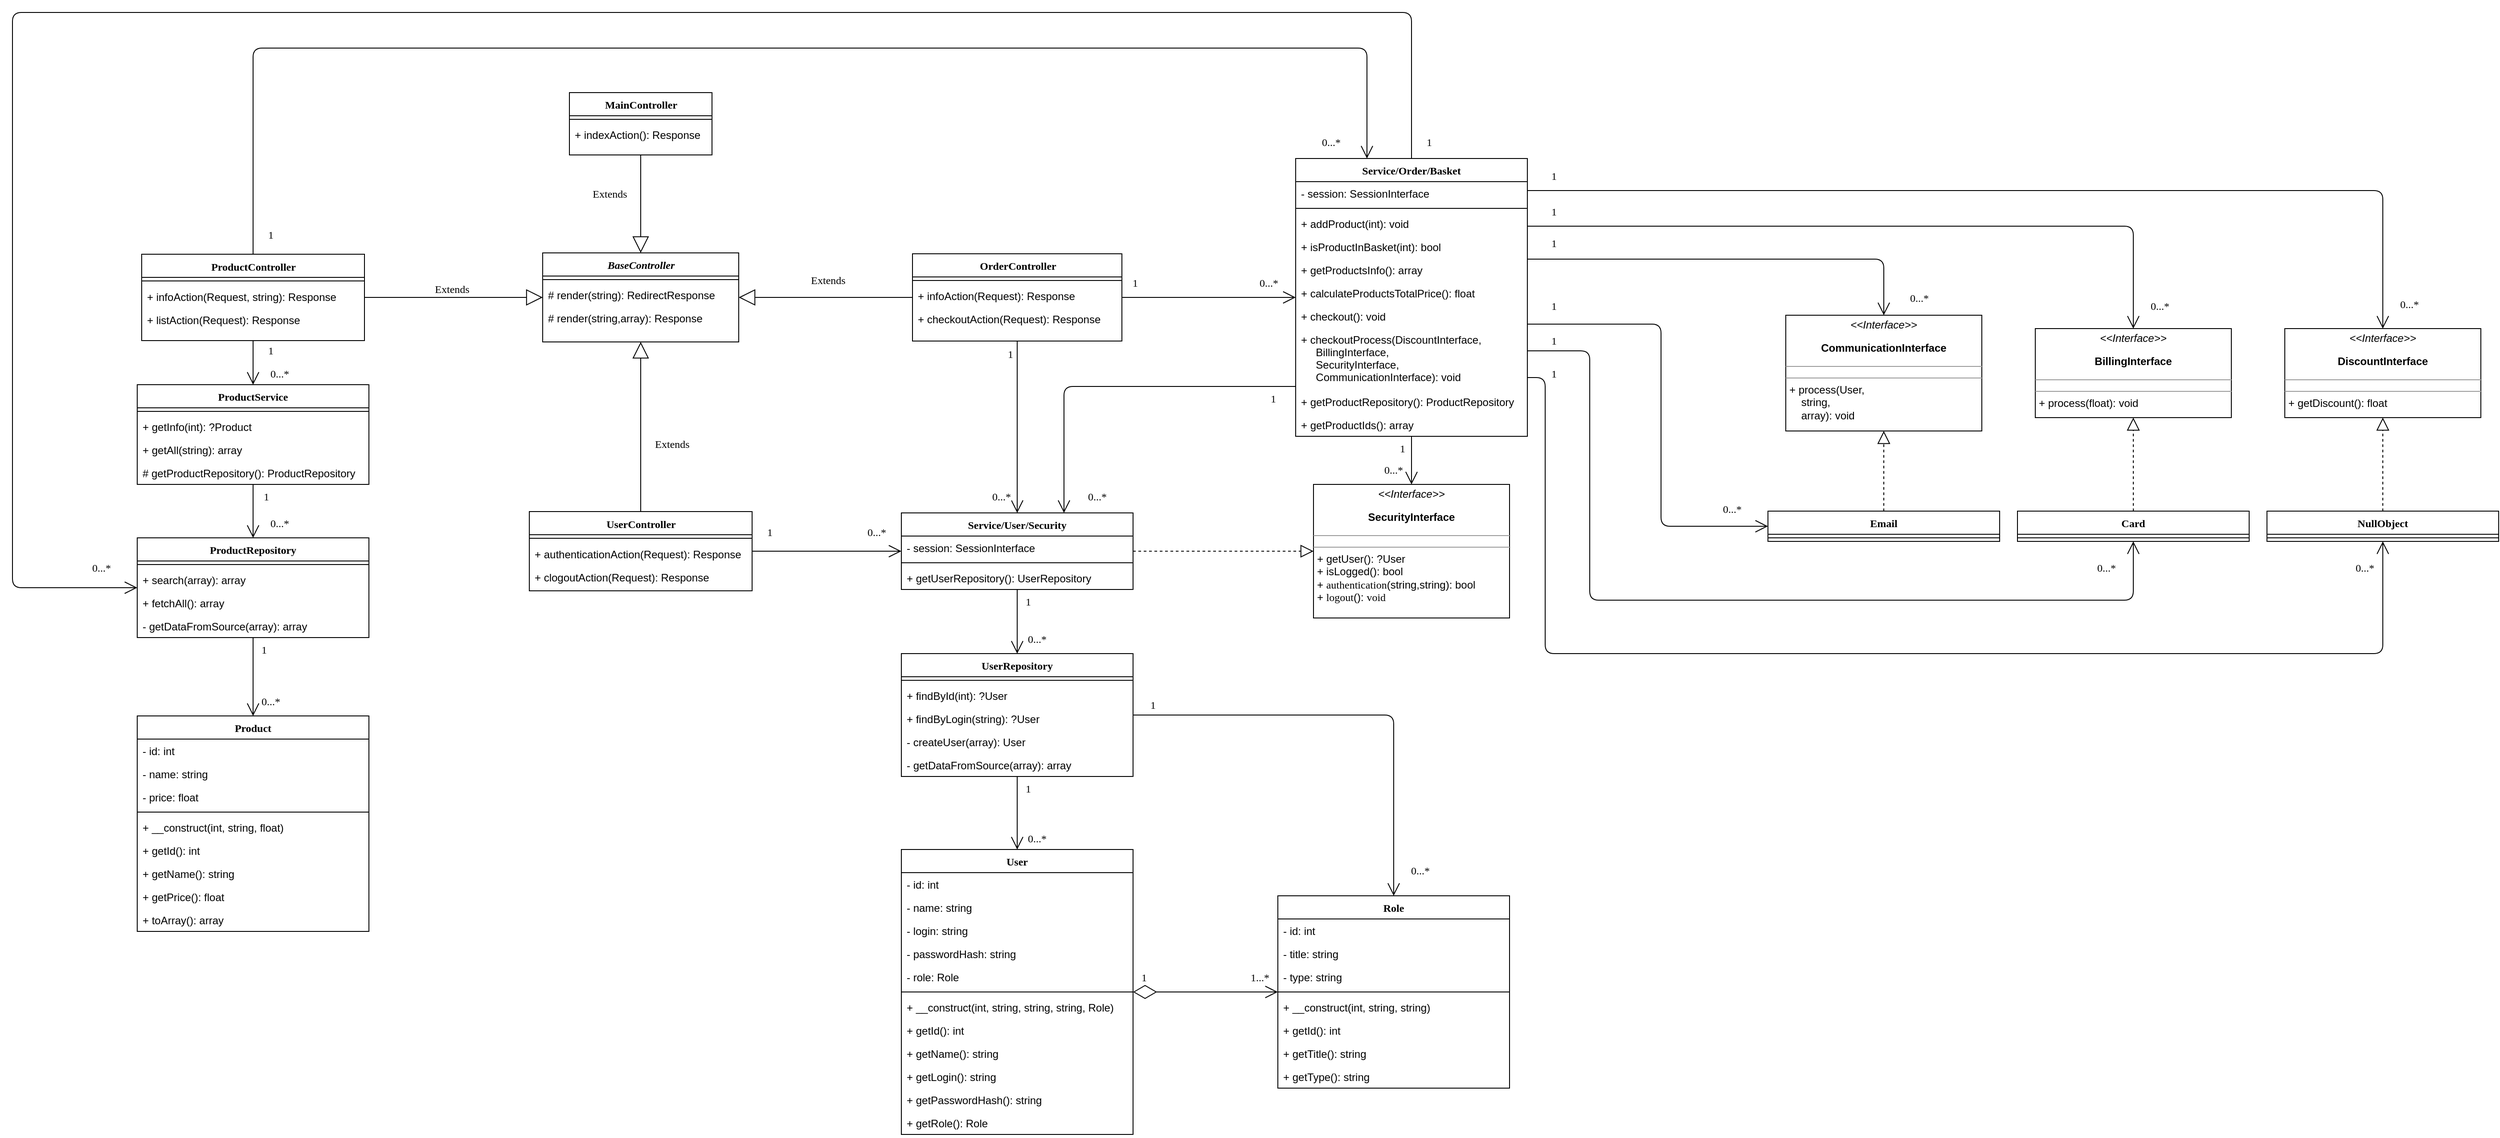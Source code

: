 <mxfile version="12.9.3" type="device"><diagram name="Page-1" id="6133507b-19e7-1e82-6fc7-422aa6c4b21f"><mxGraphModel dx="3338" dy="1101" grid="1" gridSize="10" guides="1" tooltips="1" connect="1" arrows="1" fold="1" page="1" pageScale="1" pageWidth="1100" pageHeight="850" background="#ffffff" math="0" shadow="0"><root><mxCell id="0"/><mxCell id="1" parent="0"/><mxCell id="fhYQ_GuCy2fRj1GHt7-h-20" value="Extends" style="endArrow=block;endSize=16;endFill=0;html=1;labelBackgroundColor=none;fontFamily=Verdana;fontSize=12;edgeStyle=orthogonalEdgeStyle;" edge="1" parent="1" source="fhYQ_GuCy2fRj1GHt7-h-2" target="78961159f06e98e8-17"><mxGeometry x="-0.2" y="-35" width="160" relative="1" as="geometry"><mxPoint x="255" y="610" as="sourcePoint"/><mxPoint x="115" y="610" as="targetPoint"/><mxPoint as="offset"/></mxGeometry></mxCell><mxCell id="fhYQ_GuCy2fRj1GHt7-h-21" value="Extends" style="endArrow=block;endSize=16;endFill=0;html=1;labelBackgroundColor=none;fontFamily=Verdana;fontSize=12;edgeStyle=orthogonalEdgeStyle;elbow=vertical;" edge="1" parent="1" source="78961159f06e98e8-43" target="78961159f06e98e8-17"><mxGeometry x="-0.027" y="-19" width="160" relative="1" as="geometry"><mxPoint x="135" y="720" as="sourcePoint"/><mxPoint x="295" y="720" as="targetPoint"/><mxPoint as="offset"/></mxGeometry></mxCell><mxCell id="fhYQ_GuCy2fRj1GHt7-h-26" value="Extends" style="endArrow=block;endSize=16;endFill=0;html=1;labelBackgroundColor=none;fontFamily=Verdana;fontSize=12;edgeStyle=orthogonalEdgeStyle;" edge="1" parent="1" source="fhYQ_GuCy2fRj1GHt7-h-22" target="78961159f06e98e8-17"><mxGeometry x="-0.203" y="-35" width="160" relative="1" as="geometry"><mxPoint x="15" y="980" as="sourcePoint"/><mxPoint x="15" y="580" as="targetPoint"/><mxPoint as="offset"/></mxGeometry></mxCell><mxCell id="fhYQ_GuCy2fRj1GHt7-h-31" value="Extends" style="endArrow=block;endSize=16;endFill=0;html=1;labelBackgroundColor=none;fontFamily=Verdana;fontSize=12;edgeStyle=orthogonalEdgeStyle;" edge="1" parent="1" source="fhYQ_GuCy2fRj1GHt7-h-27" target="78961159f06e98e8-17"><mxGeometry x="-0.027" y="9" width="160" relative="1" as="geometry"><mxPoint x="-290" y="630" as="sourcePoint"/><mxPoint x="-130" y="630" as="targetPoint"/><mxPoint as="offset"/></mxGeometry></mxCell><mxCell id="fhYQ_GuCy2fRj1GHt7-h-45" value="" style="endArrow=open;endFill=1;endSize=12;html=1;labelBackgroundColor=none;fontFamily=Verdana;fontSize=12;edgeStyle=orthogonalEdgeStyle;" edge="1" parent="1" source="78961159f06e98e8-43" target="fhYQ_GuCy2fRj1GHt7-h-32"><mxGeometry width="160" relative="1" as="geometry"><mxPoint x="410" y="500" as="sourcePoint"/><mxPoint x="630" y="740" as="targetPoint"/></mxGeometry></mxCell><mxCell id="fhYQ_GuCy2fRj1GHt7-h-57" value="" style="endArrow=open;endFill=1;endSize=12;html=1;labelBackgroundColor=none;fontFamily=Verdana;fontSize=12;edgeStyle=orthogonalEdgeStyle;" edge="1" parent="1" source="78961159f06e98e8-43" target="fhYQ_GuCy2fRj1GHt7-h-46"><mxGeometry width="160" relative="1" as="geometry"><mxPoint x="610" y="710" as="sourcePoint"/><mxPoint x="570" y="720" as="targetPoint"/></mxGeometry></mxCell><mxCell id="fhYQ_GuCy2fRj1GHt7-h-79" value="&lt;p style=&quot;margin: 0px ; margin-top: 4px ; text-align: center&quot;&gt;&lt;span style=&quot;background-color: rgb(255 , 255 , 255)&quot;&gt;&lt;i&gt;&amp;lt;&amp;lt;Interface&amp;gt;&amp;gt;&lt;/i&gt;&lt;br&gt;&lt;/span&gt;&lt;/p&gt;&lt;p style=&quot;text-align: center&quot;&gt;&lt;b style=&quot;background-color: rgb(255 , 255 , 255)&quot;&gt;SecurityInterface&lt;/b&gt;&lt;/p&gt;&lt;hr size=&quot;1&quot;&gt;&lt;p&gt;&lt;/p&gt;&lt;p&gt;&lt;/p&gt;&lt;hr size=&quot;1&quot;&gt;&lt;p style=&quot;margin: 0px ; margin-left: 4px&quot;&gt;&lt;span style=&quot;background-color: rgb(255 , 255 , 255)&quot;&gt;+ getUser(): ?User&lt;br&gt;+ isLogged(): bool&lt;/span&gt;&lt;/p&gt;&lt;p style=&quot;margin: 0px ; margin-left: 4px&quot;&gt;&lt;span style=&quot;background-color: rgb(255 , 255 , 255)&quot;&gt;+&amp;nbsp;&lt;span style=&quot;font-family: &amp;#34;consolas&amp;#34;&quot;&gt;authentication&lt;/span&gt;&lt;span&gt;(string,string): bool&lt;/span&gt;&lt;/span&gt;&lt;/p&gt;&lt;p style=&quot;margin: 0px ; margin-left: 4px&quot;&gt;&lt;span style=&quot;background-color: rgb(255 , 255 , 255)&quot;&gt;+&amp;nbsp;&lt;span style=&quot;font-family: &amp;#34;consolas&amp;#34;&quot;&gt;logout&lt;/span&gt;&lt;span&gt;():&amp;nbsp;&lt;/span&gt;&lt;span style=&quot;font-family: &amp;#34;consolas&amp;#34;&quot;&gt;void&lt;/span&gt;&lt;/span&gt;&lt;/p&gt;" style="verticalAlign=top;align=left;overflow=fill;fontSize=12;fontFamily=Helvetica;html=1;" vertex="1" parent="1"><mxGeometry x="750" y="810" width="220" height="150" as="geometry"/></mxCell><mxCell id="fhYQ_GuCy2fRj1GHt7-h-81" value="" style="endArrow=block;dashed=1;endFill=0;endSize=12;html=1;labelBackgroundColor=none;fontFamily=Verdana;fontSize=12;edgeStyle=orthogonalEdgeStyle;" edge="1" parent="1" source="fhYQ_GuCy2fRj1GHt7-h-46" target="fhYQ_GuCy2fRj1GHt7-h-79"><mxGeometry width="160" relative="1" as="geometry"><mxPoint x="570" y="1090" as="sourcePoint"/><mxPoint x="730" y="1090" as="targetPoint"/></mxGeometry></mxCell><mxCell id="fhYQ_GuCy2fRj1GHt7-h-83" value="&lt;p style=&quot;margin: 0px ; margin-top: 4px ; text-align: center&quot;&gt;&lt;span style=&quot;background-color: rgb(255 , 255 , 255)&quot;&gt;&lt;i&gt;&amp;lt;&amp;lt;Interface&amp;gt;&amp;gt;&lt;/i&gt;&lt;br&gt;&lt;/span&gt;&lt;/p&gt;&lt;p style=&quot;text-align: center&quot;&gt;&lt;b style=&quot;background-color: rgb(255 , 255 , 255)&quot;&gt;CommunicationInterface&lt;/b&gt;&lt;/p&gt;&lt;hr size=&quot;1&quot;&gt;&lt;p&gt;&lt;/p&gt;&lt;p&gt;&lt;/p&gt;&lt;hr size=&quot;1&quot;&gt;&lt;p style=&quot;margin: 0px ; margin-left: 4px&quot;&gt;&lt;span style=&quot;background-color: rgb(255 , 255 , 255)&quot;&gt;+ process(User,&lt;/span&gt;&lt;/p&gt;&lt;p style=&quot;margin: 0px ; margin-left: 4px&quot;&gt;&lt;span style=&quot;background-color: rgb(255 , 255 , 255)&quot;&gt;&amp;nbsp; &amp;nbsp; string,&lt;/span&gt;&lt;/p&gt;&lt;p style=&quot;margin: 0px ; margin-left: 4px&quot;&gt;&lt;span style=&quot;background-color: rgb(255 , 255 , 255)&quot;&gt;&amp;nbsp; &amp;nbsp; array): void&lt;br&gt;&lt;br&gt;&lt;/span&gt;&lt;/p&gt;" style="verticalAlign=top;align=left;overflow=fill;fontSize=12;fontFamily=Helvetica;html=1;" vertex="1" parent="1"><mxGeometry x="1280" y="620" width="220" height="130" as="geometry"/></mxCell><mxCell id="fhYQ_GuCy2fRj1GHt7-h-84" value="&lt;p style=&quot;margin: 0px ; margin-top: 4px ; text-align: center&quot;&gt;&lt;span style=&quot;background-color: rgb(255 , 255 , 255)&quot;&gt;&lt;i&gt;&amp;lt;&amp;lt;Interface&amp;gt;&amp;gt;&lt;/i&gt;&lt;br&gt;&lt;/span&gt;&lt;/p&gt;&lt;p style=&quot;text-align: center&quot;&gt;&lt;b style=&quot;background-color: rgb(255 , 255 , 255)&quot;&gt;BillingInterface&lt;/b&gt;&lt;/p&gt;&lt;hr size=&quot;1&quot;&gt;&lt;p&gt;&lt;/p&gt;&lt;p&gt;&lt;/p&gt;&lt;hr size=&quot;1&quot;&gt;&lt;p style=&quot;margin: 0px ; margin-left: 4px&quot;&gt;&lt;span style=&quot;background-color: rgb(255 , 255 , 255)&quot;&gt;+ process(float&lt;/span&gt;&lt;span style=&quot;background-color: rgb(255 , 255 , 255)&quot;&gt;): void&lt;/span&gt;&lt;/p&gt;&lt;p style=&quot;margin: 0px ; margin-left: 4px&quot;&gt;&lt;span style=&quot;background-color: rgb(255 , 255 , 255)&quot;&gt;&lt;br&gt;&lt;/span&gt;&lt;/p&gt;" style="verticalAlign=top;align=left;overflow=fill;fontSize=12;fontFamily=Helvetica;html=1;" vertex="1" parent="1"><mxGeometry x="1560" y="635" width="220" height="100" as="geometry"/></mxCell><mxCell id="fhYQ_GuCy2fRj1GHt7-h-85" value="&lt;p style=&quot;margin: 0px ; margin-top: 4px ; text-align: center&quot;&gt;&lt;span style=&quot;background-color: rgb(255 , 255 , 255)&quot;&gt;&lt;i&gt;&amp;lt;&amp;lt;Interface&amp;gt;&amp;gt;&lt;/i&gt;&lt;br&gt;&lt;/span&gt;&lt;/p&gt;&lt;p style=&quot;text-align: center&quot;&gt;&lt;b style=&quot;background-color: rgb(255 , 255 , 255)&quot;&gt;DiscountInterface&lt;/b&gt;&lt;/p&gt;&lt;hr size=&quot;1&quot;&gt;&lt;p&gt;&lt;/p&gt;&lt;p&gt;&lt;/p&gt;&lt;hr size=&quot;1&quot;&gt;&lt;p style=&quot;margin: 0px ; margin-left: 4px&quot;&gt;&lt;span style=&quot;background-color: rgb(255 , 255 , 255)&quot;&gt;+ getDiscount(&lt;/span&gt;&lt;span style=&quot;background-color: rgb(255 , 255 , 255)&quot;&gt;): float&lt;/span&gt;&lt;/p&gt;&lt;p style=&quot;margin: 0px ; margin-left: 4px&quot;&gt;&lt;span style=&quot;background-color: rgb(255 , 255 , 255)&quot;&gt;&lt;br&gt;&lt;/span&gt;&lt;/p&gt;" style="verticalAlign=top;align=left;overflow=fill;fontSize=12;fontFamily=Helvetica;html=1;" vertex="1" parent="1"><mxGeometry x="1840" y="635" width="220" height="100" as="geometry"/></mxCell><mxCell id="fhYQ_GuCy2fRj1GHt7-h-90" value="" style="endArrow=block;dashed=1;endFill=0;endSize=12;html=1;labelBackgroundColor=none;fontFamily=Verdana;fontSize=12;fontColor=#000000;edgeStyle=orthogonalEdgeStyle;" edge="1" parent="1" source="fhYQ_GuCy2fRj1GHt7-h-86" target="fhYQ_GuCy2fRj1GHt7-h-83"><mxGeometry width="160" relative="1" as="geometry"><mxPoint x="1370" y="800" as="sourcePoint"/><mxPoint x="1530" y="800" as="targetPoint"/></mxGeometry></mxCell><mxCell id="fhYQ_GuCy2fRj1GHt7-h-93" value="" style="endArrow=block;dashed=1;endFill=0;endSize=12;html=1;labelBackgroundColor=none;fontFamily=Verdana;fontSize=12;fontColor=#000000;edgeStyle=orthogonalEdgeStyle;" edge="1" parent="1" source="fhYQ_GuCy2fRj1GHt7-h-91" target="fhYQ_GuCy2fRj1GHt7-h-85"><mxGeometry width="160" relative="1" as="geometry"><mxPoint x="1970" y="790" as="sourcePoint"/><mxPoint x="2130" y="790" as="targetPoint"/></mxGeometry></mxCell><mxCell id="fhYQ_GuCy2fRj1GHt7-h-96" value="" style="endArrow=block;dashed=1;endFill=0;endSize=12;html=1;labelBackgroundColor=none;fontFamily=Verdana;fontSize=12;fontColor=#000000;edgeStyle=orthogonalEdgeStyle;" edge="1" parent="1" source="fhYQ_GuCy2fRj1GHt7-h-94" target="fhYQ_GuCy2fRj1GHt7-h-84"><mxGeometry width="160" relative="1" as="geometry"><mxPoint x="1650" y="790" as="sourcePoint"/><mxPoint x="1810" y="790" as="targetPoint"/></mxGeometry></mxCell><mxCell id="fhYQ_GuCy2fRj1GHt7-h-114" value="" style="endArrow=open;endFill=1;endSize=12;html=1;labelBackgroundColor=none;fontFamily=Verdana;fontSize=12;fontColor=#000000;edgeStyle=orthogonalEdgeStyle;" edge="1" parent="1" source="fhYQ_GuCy2fRj1GHt7-h-97" target="fhYQ_GuCy2fRj1GHt7-h-101"><mxGeometry width="160" relative="1" as="geometry"><mxPoint x="-120" y="1000" as="sourcePoint"/><mxPoint x="-120" y="1100" as="targetPoint"/></mxGeometry></mxCell><mxCell id="fhYQ_GuCy2fRj1GHt7-h-120" value="" style="endArrow=open;endFill=1;endSize=12;html=1;labelBackgroundColor=none;fontFamily=Verdana;fontSize=12;fontColor=#000000;edgeStyle=orthogonalEdgeStyle;" edge="1" parent="1" source="fhYQ_GuCy2fRj1GHt7-h-115" target="fhYQ_GuCy2fRj1GHt7-h-97"><mxGeometry width="160" relative="1" as="geometry"><mxPoint x="-780" y="850" as="sourcePoint"/><mxPoint x="-620" y="850" as="targetPoint"/></mxGeometry></mxCell><mxCell id="fhYQ_GuCy2fRj1GHt7-h-121" value="" style="endArrow=open;endFill=1;endSize=12;html=1;labelBackgroundColor=none;fontFamily=Verdana;fontSize=12;fontColor=#000000;edgeStyle=orthogonalEdgeStyle;" edge="1" parent="1" source="fhYQ_GuCy2fRj1GHt7-h-27" target="fhYQ_GuCy2fRj1GHt7-h-115"><mxGeometry width="160" relative="1" as="geometry"><mxPoint x="-770" y="650" as="sourcePoint"/><mxPoint x="-610" y="650" as="targetPoint"/></mxGeometry></mxCell><mxCell id="fhYQ_GuCy2fRj1GHt7-h-122" value="" style="endArrow=open;endFill=1;endSize=12;html=1;labelBackgroundColor=none;fontFamily=Verdana;fontSize=12;fontColor=#000000;edgeStyle=orthogonalEdgeStyle;" edge="1" parent="1" source="fhYQ_GuCy2fRj1GHt7-h-32" target="fhYQ_GuCy2fRj1GHt7-h-86"><mxGeometry width="160" relative="1" as="geometry"><mxPoint x="1340" y="1090" as="sourcePoint"/><mxPoint x="1500" y="1090" as="targetPoint"/><Array as="points"><mxPoint x="1140" y="630"/><mxPoint x="1140" y="857"/></Array></mxGeometry></mxCell><mxCell id="fhYQ_GuCy2fRj1GHt7-h-123" value="" style="endArrow=open;endFill=1;endSize=12;html=1;labelBackgroundColor=none;fontFamily=Verdana;fontSize=12;fontColor=#000000;edgeStyle=orthogonalEdgeStyle;" edge="1" parent="1" source="fhYQ_GuCy2fRj1GHt7-h-32" target="fhYQ_GuCy2fRj1GHt7-h-94"><mxGeometry width="160" relative="1" as="geometry"><mxPoint x="1250" y="1070" as="sourcePoint"/><mxPoint x="1410" y="1070" as="targetPoint"/><Array as="points"><mxPoint x="1060" y="660"/><mxPoint x="1060" y="940"/><mxPoint x="1670" y="940"/></Array></mxGeometry></mxCell><mxCell id="fhYQ_GuCy2fRj1GHt7-h-124" value="" style="endArrow=open;endFill=1;endSize=12;html=1;labelBackgroundColor=none;fontFamily=Verdana;fontSize=12;fontColor=#000000;edgeStyle=orthogonalEdgeStyle;" edge="1" parent="1" source="fhYQ_GuCy2fRj1GHt7-h-32" target="fhYQ_GuCy2fRj1GHt7-h-91"><mxGeometry width="160" relative="1" as="geometry"><mxPoint x="1000" y="610" as="sourcePoint"/><mxPoint x="1680" y="884" as="targetPoint"/><Array as="points"><mxPoint x="1010" y="690"/><mxPoint x="1010" y="1000"/><mxPoint x="1950" y="1000"/></Array></mxGeometry></mxCell><mxCell id="fhYQ_GuCy2fRj1GHt7-h-126" value="" style="endArrow=open;endFill=1;endSize=12;html=1;labelBackgroundColor=none;fontFamily=Verdana;fontSize=12;fontColor=#000000;edgeStyle=orthogonalEdgeStyle;" edge="1" parent="1" source="fhYQ_GuCy2fRj1GHt7-h-32" target="fhYQ_GuCy2fRj1GHt7-h-83"><mxGeometry width="160" relative="1" as="geometry"><mxPoint x="1190" y="329.999" as="sourcePoint"/><mxPoint x="1460" y="556.94" as="targetPoint"/><Array as="points"><mxPoint x="1390" y="557"/></Array></mxGeometry></mxCell><mxCell id="fhYQ_GuCy2fRj1GHt7-h-127" value="" style="endArrow=open;endFill=1;endSize=12;html=1;labelBackgroundColor=none;fontFamily=Verdana;fontSize=12;fontColor=#000000;edgeStyle=orthogonalEdgeStyle;" edge="1" parent="1" source="fhYQ_GuCy2fRj1GHt7-h-32" target="fhYQ_GuCy2fRj1GHt7-h-84"><mxGeometry width="160" relative="1" as="geometry"><mxPoint x="1270" y="520" as="sourcePoint"/><mxPoint x="1670" y="583" as="targetPoint"/><Array as="points"><mxPoint x="1670" y="520"/></Array></mxGeometry></mxCell><mxCell id="fhYQ_GuCy2fRj1GHt7-h-128" value="" style="endArrow=open;endFill=1;endSize=12;html=1;labelBackgroundColor=none;fontFamily=Verdana;fontSize=12;fontColor=#000000;edgeStyle=orthogonalEdgeStyle;" edge="1" parent="1" source="fhYQ_GuCy2fRj1GHt7-h-32" target="fhYQ_GuCy2fRj1GHt7-h-85"><mxGeometry width="160" relative="1" as="geometry"><mxPoint x="1270" y="479.999" as="sourcePoint"/><mxPoint x="1950" y="594.94" as="targetPoint"/><Array as="points"><mxPoint x="1950" y="480"/></Array></mxGeometry></mxCell><mxCell id="fhYQ_GuCy2fRj1GHt7-h-129" value="" style="endArrow=open;endFill=1;endSize=12;html=1;labelBackgroundColor=none;fontFamily=Verdana;fontSize=12;fontColor=#000000;edgeStyle=orthogonalEdgeStyle;" edge="1" parent="1" source="fhYQ_GuCy2fRj1GHt7-h-32" target="fhYQ_GuCy2fRj1GHt7-h-97"><mxGeometry width="160" relative="1" as="geometry"><mxPoint x="390" y="260" as="sourcePoint"/><mxPoint x="550" y="260" as="targetPoint"/><Array as="points"><mxPoint x="860" y="280"/><mxPoint x="-710" y="280"/><mxPoint x="-710" y="926"/></Array></mxGeometry></mxCell><mxCell id="fhYQ_GuCy2fRj1GHt7-h-130" value="" style="endArrow=open;endFill=1;endSize=12;html=1;labelBackgroundColor=none;fontFamily=Verdana;fontSize=12;fontColor=#000000;edgeStyle=orthogonalEdgeStyle;" edge="1" parent="1" source="fhYQ_GuCy2fRj1GHt7-h-22" target="fhYQ_GuCy2fRj1GHt7-h-46"><mxGeometry width="160" relative="1" as="geometry"><mxPoint x="150" y="1060" as="sourcePoint"/><mxPoint x="310" y="1060" as="targetPoint"/></mxGeometry></mxCell><mxCell id="78961159f06e98e8-17" value="&lt;i&gt;BaseController&lt;/i&gt;" style="swimlane;html=1;fontStyle=1;align=center;verticalAlign=top;childLayout=stackLayout;horizontal=1;startSize=26;horizontalStack=0;resizeParent=1;resizeLast=0;collapsible=1;marginBottom=0;swimlaneFillColor=#ffffff;rounded=0;shadow=0;comic=0;labelBackgroundColor=none;strokeWidth=1;fillColor=none;fontFamily=Verdana;fontSize=12" parent="1" vertex="1"><mxGeometry x="-115" y="550" width="220" height="100" as="geometry"/></mxCell><mxCell id="78961159f06e98e8-19" value="" style="line;html=1;strokeWidth=1;fillColor=none;align=left;verticalAlign=middle;spacingTop=-1;spacingLeft=3;spacingRight=3;rotatable=0;labelPosition=right;points=[];portConstraint=eastwest;" parent="78961159f06e98e8-17" vertex="1"><mxGeometry y="26" width="220" height="8" as="geometry"/></mxCell><mxCell id="fhYQ_GuCy2fRj1GHt7-h-1" value="# render(string): RedirectResponse" style="text;html=1;strokeColor=none;fillColor=none;align=left;verticalAlign=top;spacingLeft=4;spacingRight=4;whiteSpace=wrap;overflow=hidden;rotatable=0;points=[[0,0.5],[1,0.5]];portConstraint=eastwest;" vertex="1" parent="78961159f06e98e8-17"><mxGeometry y="34" width="220" height="26" as="geometry"/></mxCell><mxCell id="78961159f06e98e8-27" value="# render(string,array): Response" style="text;html=1;strokeColor=none;fillColor=none;align=left;verticalAlign=top;spacingLeft=4;spacingRight=4;whiteSpace=wrap;overflow=hidden;rotatable=0;points=[[0,0.5],[1,0.5]];portConstraint=eastwest;" parent="78961159f06e98e8-17" vertex="1"><mxGeometry y="60" width="220" height="26" as="geometry"/></mxCell><mxCell id="fhYQ_GuCy2fRj1GHt7-h-2" value="MainController" style="swimlane;html=1;fontStyle=1;align=center;verticalAlign=top;childLayout=stackLayout;horizontal=1;startSize=26;horizontalStack=0;resizeParent=1;resizeLast=0;collapsible=1;marginBottom=0;swimlaneFillColor=#ffffff;rounded=0;shadow=0;comic=0;labelBackgroundColor=none;strokeWidth=1;fillColor=none;fontFamily=Verdana;fontSize=12" vertex="1" parent="1"><mxGeometry x="-85" y="370" width="160" height="70" as="geometry"/></mxCell><mxCell id="fhYQ_GuCy2fRj1GHt7-h-5" value="" style="line;html=1;strokeWidth=1;fillColor=none;align=left;verticalAlign=middle;spacingTop=-1;spacingLeft=3;spacingRight=3;rotatable=0;labelPosition=right;points=[];portConstraint=eastwest;" vertex="1" parent="fhYQ_GuCy2fRj1GHt7-h-2"><mxGeometry y="26" width="160" height="8" as="geometry"/></mxCell><mxCell id="fhYQ_GuCy2fRj1GHt7-h-6" value="+ indexAction(): Response" style="text;html=1;strokeColor=none;fillColor=none;align=left;verticalAlign=top;spacingLeft=4;spacingRight=4;whiteSpace=wrap;overflow=hidden;rotatable=0;points=[[0,0.5],[1,0.5]];portConstraint=eastwest;" vertex="1" parent="fhYQ_GuCy2fRj1GHt7-h-2"><mxGeometry y="34" width="160" height="26" as="geometry"/></mxCell><mxCell id="78961159f06e98e8-43" value="OrderController" style="swimlane;html=1;fontStyle=1;align=center;verticalAlign=top;childLayout=stackLayout;horizontal=1;startSize=26;horizontalStack=0;resizeParent=1;resizeLast=0;collapsible=1;marginBottom=0;swimlaneFillColor=#ffffff;rounded=0;shadow=0;comic=0;labelBackgroundColor=none;strokeWidth=1;fillColor=none;fontFamily=Verdana;fontSize=12" parent="1" vertex="1"><mxGeometry x="300" y="551" width="235" height="98" as="geometry"><mxRectangle x="580" y="100" width="140" height="26" as="alternateBounds"/></mxGeometry></mxCell><mxCell id="78961159f06e98e8-51" value="" style="line;html=1;strokeWidth=1;fillColor=none;align=left;verticalAlign=middle;spacingTop=-1;spacingLeft=3;spacingRight=3;rotatable=0;labelPosition=right;points=[];portConstraint=eastwest;" parent="78961159f06e98e8-43" vertex="1"><mxGeometry y="26" width="235" height="8" as="geometry"/></mxCell><mxCell id="78961159f06e98e8-52" value="+ infoAction(Request): Response" style="text;html=1;strokeColor=none;fillColor=none;align=left;verticalAlign=top;spacingLeft=4;spacingRight=4;whiteSpace=wrap;overflow=hidden;rotatable=0;points=[[0,0.5],[1,0.5]];portConstraint=eastwest;" parent="78961159f06e98e8-43" vertex="1"><mxGeometry y="34" width="235" height="26" as="geometry"/></mxCell><mxCell id="b94bc138ca980ef-2" value="+ checkoutAction(Request): Response" style="text;html=1;strokeColor=none;fillColor=none;align=left;verticalAlign=top;spacingLeft=4;spacingRight=4;whiteSpace=wrap;overflow=hidden;rotatable=0;points=[[0,0.5],[1,0.5]];portConstraint=eastwest;" parent="78961159f06e98e8-43" vertex="1"><mxGeometry y="60" width="235" height="26" as="geometry"/></mxCell><mxCell id="fhYQ_GuCy2fRj1GHt7-h-32" value="Service/Order/Basket" style="swimlane;fontStyle=1;align=center;verticalAlign=top;childLayout=stackLayout;horizontal=1;startSize=26;horizontalStack=0;resizeParent=1;resizeParentMax=0;resizeLast=0;collapsible=1;marginBottom=0;fontFamily=Verdana;fontSize=12;" vertex="1" parent="1"><mxGeometry x="730" y="444" width="260" height="312" as="geometry"/></mxCell><mxCell id="fhYQ_GuCy2fRj1GHt7-h-33" value="- session: SessionInterface" style="text;strokeColor=none;fillColor=none;align=left;verticalAlign=top;spacingLeft=4;spacingRight=4;overflow=hidden;rotatable=0;points=[[0,0.5],[1,0.5]];portConstraint=eastwest;" vertex="1" parent="fhYQ_GuCy2fRj1GHt7-h-32"><mxGeometry y="26" width="260" height="26" as="geometry"/></mxCell><mxCell id="fhYQ_GuCy2fRj1GHt7-h-34" value="" style="line;strokeWidth=1;fillColor=none;align=left;verticalAlign=middle;spacingTop=-1;spacingLeft=3;spacingRight=3;rotatable=0;labelPosition=right;points=[];portConstraint=eastwest;" vertex="1" parent="fhYQ_GuCy2fRj1GHt7-h-32"><mxGeometry y="52" width="260" height="8" as="geometry"/></mxCell><mxCell id="fhYQ_GuCy2fRj1GHt7-h-35" value="+ addProduct(int): void" style="text;strokeColor=none;fillColor=none;align=left;verticalAlign=top;spacingLeft=4;spacingRight=4;overflow=hidden;rotatable=0;points=[[0,0.5],[1,0.5]];portConstraint=eastwest;" vertex="1" parent="fhYQ_GuCy2fRj1GHt7-h-32"><mxGeometry y="60" width="260" height="26" as="geometry"/></mxCell><mxCell id="fhYQ_GuCy2fRj1GHt7-h-36" value="+ isProductInBasket(int): bool" style="text;strokeColor=none;fillColor=none;align=left;verticalAlign=top;spacingLeft=4;spacingRight=4;overflow=hidden;rotatable=0;points=[[0,0.5],[1,0.5]];portConstraint=eastwest;" vertex="1" parent="fhYQ_GuCy2fRj1GHt7-h-32"><mxGeometry y="86" width="260" height="26" as="geometry"/></mxCell><mxCell id="fhYQ_GuCy2fRj1GHt7-h-38" value="+ getProductsInfo(): array" style="text;strokeColor=none;fillColor=none;align=left;verticalAlign=top;spacingLeft=4;spacingRight=4;overflow=hidden;rotatable=0;points=[[0,0.5],[1,0.5]];portConstraint=eastwest;" vertex="1" parent="fhYQ_GuCy2fRj1GHt7-h-32"><mxGeometry y="112" width="260" height="26" as="geometry"/></mxCell><mxCell id="fhYQ_GuCy2fRj1GHt7-h-37" value="+ calculateProductsTotalPrice(): float" style="text;strokeColor=none;fillColor=none;align=left;verticalAlign=top;spacingLeft=4;spacingRight=4;overflow=hidden;rotatable=0;points=[[0,0.5],[1,0.5]];portConstraint=eastwest;" vertex="1" parent="fhYQ_GuCy2fRj1GHt7-h-32"><mxGeometry y="138" width="260" height="26" as="geometry"/></mxCell><mxCell id="fhYQ_GuCy2fRj1GHt7-h-39" value="+ checkout(): void" style="text;strokeColor=none;fillColor=none;align=left;verticalAlign=top;spacingLeft=4;spacingRight=4;overflow=hidden;rotatable=0;points=[[0,0.5],[1,0.5]];portConstraint=eastwest;" vertex="1" parent="fhYQ_GuCy2fRj1GHt7-h-32"><mxGeometry y="164" width="260" height="26" as="geometry"/></mxCell><mxCell id="fhYQ_GuCy2fRj1GHt7-h-42" value="+ checkoutProcess(DiscountInterface,&#10;     BillingInterface,&#10;     SecurityInterface,&#10;     CommunicationInterface): void" style="text;strokeColor=none;fillColor=none;align=left;verticalAlign=top;spacingLeft=4;spacingRight=4;overflow=hidden;rotatable=0;points=[[0,0.5],[1,0.5]];portConstraint=eastwest;" vertex="1" parent="fhYQ_GuCy2fRj1GHt7-h-32"><mxGeometry y="190" width="260" height="70" as="geometry"/></mxCell><mxCell id="fhYQ_GuCy2fRj1GHt7-h-43" value="+ getProductRepository(): ProductRepository" style="text;strokeColor=none;fillColor=none;align=left;verticalAlign=top;spacingLeft=4;spacingRight=4;overflow=hidden;rotatable=0;points=[[0,0.5],[1,0.5]];portConstraint=eastwest;" vertex="1" parent="fhYQ_GuCy2fRj1GHt7-h-32"><mxGeometry y="260" width="260" height="26" as="geometry"/></mxCell><mxCell id="fhYQ_GuCy2fRj1GHt7-h-44" value="+ getProductIds(): array" style="text;strokeColor=none;fillColor=none;align=left;verticalAlign=top;spacingLeft=4;spacingRight=4;overflow=hidden;rotatable=0;points=[[0,0.5],[1,0.5]];portConstraint=eastwest;" vertex="1" parent="fhYQ_GuCy2fRj1GHt7-h-32"><mxGeometry y="286" width="260" height="26" as="geometry"/></mxCell><mxCell id="fhYQ_GuCy2fRj1GHt7-h-46" value="Service/User/Security" style="swimlane;fontStyle=1;align=center;verticalAlign=top;childLayout=stackLayout;horizontal=1;startSize=26;horizontalStack=0;resizeParent=1;resizeParentMax=0;resizeLast=0;collapsible=1;marginBottom=0;fontFamily=Verdana;fontSize=12;" vertex="1" parent="1"><mxGeometry x="287.5" y="842" width="260" height="86" as="geometry"/></mxCell><mxCell id="fhYQ_GuCy2fRj1GHt7-h-47" value="- session: SessionInterface" style="text;strokeColor=none;fillColor=none;align=left;verticalAlign=top;spacingLeft=4;spacingRight=4;overflow=hidden;rotatable=0;points=[[0,0.5],[1,0.5]];portConstraint=eastwest;" vertex="1" parent="fhYQ_GuCy2fRj1GHt7-h-46"><mxGeometry y="26" width="260" height="26" as="geometry"/></mxCell><mxCell id="fhYQ_GuCy2fRj1GHt7-h-48" value="" style="line;strokeWidth=1;fillColor=none;align=left;verticalAlign=middle;spacingTop=-1;spacingLeft=3;spacingRight=3;rotatable=0;labelPosition=right;points=[];portConstraint=eastwest;" vertex="1" parent="fhYQ_GuCy2fRj1GHt7-h-46"><mxGeometry y="52" width="260" height="8" as="geometry"/></mxCell><mxCell id="fhYQ_GuCy2fRj1GHt7-h-55" value="+ getUserRepository(): UserRepository" style="text;strokeColor=none;fillColor=none;align=left;verticalAlign=top;spacingLeft=4;spacingRight=4;overflow=hidden;rotatable=0;points=[[0,0.5],[1,0.5]];portConstraint=eastwest;" vertex="1" parent="fhYQ_GuCy2fRj1GHt7-h-46"><mxGeometry y="60" width="260" height="26" as="geometry"/></mxCell><mxCell id="fhYQ_GuCy2fRj1GHt7-h-86" value="Email" style="swimlane;fontStyle=1;align=center;verticalAlign=top;childLayout=stackLayout;horizontal=1;startSize=26;horizontalStack=0;resizeParent=1;resizeParentMax=0;resizeLast=0;collapsible=1;marginBottom=0;fontFamily=Verdana;fontSize=12;" vertex="1" parent="1"><mxGeometry x="1260" y="840" width="260" height="34" as="geometry"/></mxCell><mxCell id="fhYQ_GuCy2fRj1GHt7-h-88" value="" style="line;strokeWidth=1;fillColor=none;align=left;verticalAlign=middle;spacingTop=-1;spacingLeft=3;spacingRight=3;rotatable=0;labelPosition=right;points=[];portConstraint=eastwest;" vertex="1" parent="fhYQ_GuCy2fRj1GHt7-h-86"><mxGeometry y="26" width="260" height="8" as="geometry"/></mxCell><mxCell id="fhYQ_GuCy2fRj1GHt7-h-91" value="NullObject" style="swimlane;fontStyle=1;align=center;verticalAlign=top;childLayout=stackLayout;horizontal=1;startSize=26;horizontalStack=0;resizeParent=1;resizeParentMax=0;resizeLast=0;collapsible=1;marginBottom=0;fontFamily=Verdana;fontSize=12;" vertex="1" parent="1"><mxGeometry x="1820" y="840" width="260" height="34" as="geometry"/></mxCell><mxCell id="fhYQ_GuCy2fRj1GHt7-h-92" value="" style="line;strokeWidth=1;fillColor=none;align=left;verticalAlign=middle;spacingTop=-1;spacingLeft=3;spacingRight=3;rotatable=0;labelPosition=right;points=[];portConstraint=eastwest;" vertex="1" parent="fhYQ_GuCy2fRj1GHt7-h-91"><mxGeometry y="26" width="260" height="8" as="geometry"/></mxCell><mxCell id="fhYQ_GuCy2fRj1GHt7-h-94" value="Card" style="swimlane;fontStyle=1;align=center;verticalAlign=top;childLayout=stackLayout;horizontal=1;startSize=26;horizontalStack=0;resizeParent=1;resizeParentMax=0;resizeLast=0;collapsible=1;marginBottom=0;fontFamily=Verdana;fontSize=12;" vertex="1" parent="1"><mxGeometry x="1540" y="840" width="260" height="34" as="geometry"/></mxCell><mxCell id="fhYQ_GuCy2fRj1GHt7-h-95" value="" style="line;strokeWidth=1;fillColor=none;align=left;verticalAlign=middle;spacingTop=-1;spacingLeft=3;spacingRight=3;rotatable=0;labelPosition=right;points=[];portConstraint=eastwest;" vertex="1" parent="fhYQ_GuCy2fRj1GHt7-h-94"><mxGeometry y="26" width="260" height="8" as="geometry"/></mxCell><mxCell id="fhYQ_GuCy2fRj1GHt7-h-101" value="Product" style="swimlane;fontStyle=1;align=center;verticalAlign=top;childLayout=stackLayout;horizontal=1;startSize=26;horizontalStack=0;resizeParent=1;resizeParentMax=0;resizeLast=0;collapsible=1;marginBottom=0;fontFamily=Verdana;fontSize=12;" vertex="1" parent="1"><mxGeometry x="-570" y="1070" width="260" height="242" as="geometry"/></mxCell><mxCell id="fhYQ_GuCy2fRj1GHt7-h-102" value="- id: int" style="text;strokeColor=none;fillColor=none;align=left;verticalAlign=top;spacingLeft=4;spacingRight=4;overflow=hidden;rotatable=0;points=[[0,0.5],[1,0.5]];portConstraint=eastwest;" vertex="1" parent="fhYQ_GuCy2fRj1GHt7-h-101"><mxGeometry y="26" width="260" height="26" as="geometry"/></mxCell><mxCell id="fhYQ_GuCy2fRj1GHt7-h-107" value="- name: string" style="text;strokeColor=none;fillColor=none;align=left;verticalAlign=top;spacingLeft=4;spacingRight=4;overflow=hidden;rotatable=0;points=[[0,0.5],[1,0.5]];portConstraint=eastwest;" vertex="1" parent="fhYQ_GuCy2fRj1GHt7-h-101"><mxGeometry y="52" width="260" height="26" as="geometry"/></mxCell><mxCell id="fhYQ_GuCy2fRj1GHt7-h-108" value="- price: float" style="text;strokeColor=none;fillColor=none;align=left;verticalAlign=top;spacingLeft=4;spacingRight=4;overflow=hidden;rotatable=0;points=[[0,0.5],[1,0.5]];portConstraint=eastwest;" vertex="1" parent="fhYQ_GuCy2fRj1GHt7-h-101"><mxGeometry y="78" width="260" height="26" as="geometry"/></mxCell><mxCell id="fhYQ_GuCy2fRj1GHt7-h-103" value="" style="line;strokeWidth=1;fillColor=none;align=left;verticalAlign=middle;spacingTop=-1;spacingLeft=3;spacingRight=3;rotatable=0;labelPosition=right;points=[];portConstraint=eastwest;" vertex="1" parent="fhYQ_GuCy2fRj1GHt7-h-101"><mxGeometry y="104" width="260" height="8" as="geometry"/></mxCell><mxCell id="fhYQ_GuCy2fRj1GHt7-h-104" value="+ __construct(int, string, float)" style="text;strokeColor=none;fillColor=none;align=left;verticalAlign=top;spacingLeft=4;spacingRight=4;overflow=hidden;rotatable=0;points=[[0,0.5],[1,0.5]];portConstraint=eastwest;" vertex="1" parent="fhYQ_GuCy2fRj1GHt7-h-101"><mxGeometry y="112" width="260" height="26" as="geometry"/></mxCell><mxCell id="fhYQ_GuCy2fRj1GHt7-h-109" value="+ getId(): int" style="text;strokeColor=none;fillColor=none;align=left;verticalAlign=top;spacingLeft=4;spacingRight=4;overflow=hidden;rotatable=0;points=[[0,0.5],[1,0.5]];portConstraint=eastwest;" vertex="1" parent="fhYQ_GuCy2fRj1GHt7-h-101"><mxGeometry y="138" width="260" height="26" as="geometry"/></mxCell><mxCell id="fhYQ_GuCy2fRj1GHt7-h-110" value="+ getName(): string" style="text;strokeColor=none;fillColor=none;align=left;verticalAlign=top;spacingLeft=4;spacingRight=4;overflow=hidden;rotatable=0;points=[[0,0.5],[1,0.5]];portConstraint=eastwest;" vertex="1" parent="fhYQ_GuCy2fRj1GHt7-h-101"><mxGeometry y="164" width="260" height="26" as="geometry"/></mxCell><mxCell id="fhYQ_GuCy2fRj1GHt7-h-112" value="+ getPrice(): float" style="text;strokeColor=none;fillColor=none;align=left;verticalAlign=top;spacingLeft=4;spacingRight=4;overflow=hidden;rotatable=0;points=[[0,0.5],[1,0.5]];portConstraint=eastwest;" vertex="1" parent="fhYQ_GuCy2fRj1GHt7-h-101"><mxGeometry y="190" width="260" height="26" as="geometry"/></mxCell><mxCell id="fhYQ_GuCy2fRj1GHt7-h-113" value="+ toArray(): array" style="text;strokeColor=none;fillColor=none;align=left;verticalAlign=top;spacingLeft=4;spacingRight=4;overflow=hidden;rotatable=0;points=[[0,0.5],[1,0.5]];portConstraint=eastwest;" vertex="1" parent="fhYQ_GuCy2fRj1GHt7-h-101"><mxGeometry y="216" width="260" height="26" as="geometry"/></mxCell><mxCell id="fhYQ_GuCy2fRj1GHt7-h-97" value="ProductRepository" style="swimlane;fontStyle=1;align=center;verticalAlign=top;childLayout=stackLayout;horizontal=1;startSize=26;horizontalStack=0;resizeParent=1;resizeParentMax=0;resizeLast=0;collapsible=1;marginBottom=0;fontFamily=Verdana;fontSize=12;" vertex="1" parent="1"><mxGeometry x="-570" y="870" width="260" height="112" as="geometry"/></mxCell><mxCell id="fhYQ_GuCy2fRj1GHt7-h-99" value="" style="line;strokeWidth=1;fillColor=none;align=left;verticalAlign=middle;spacingTop=-1;spacingLeft=3;spacingRight=3;rotatable=0;labelPosition=right;points=[];portConstraint=eastwest;" vertex="1" parent="fhYQ_GuCy2fRj1GHt7-h-97"><mxGeometry y="26" width="260" height="8" as="geometry"/></mxCell><mxCell id="fhYQ_GuCy2fRj1GHt7-h-100" value="+ search(array): array" style="text;strokeColor=none;fillColor=none;align=left;verticalAlign=top;spacingLeft=4;spacingRight=4;overflow=hidden;rotatable=0;points=[[0,0.5],[1,0.5]];portConstraint=eastwest;" vertex="1" parent="fhYQ_GuCy2fRj1GHt7-h-97"><mxGeometry y="34" width="260" height="26" as="geometry"/></mxCell><mxCell id="fhYQ_GuCy2fRj1GHt7-h-105" value="+ fetchAll(): array" style="text;strokeColor=none;fillColor=none;align=left;verticalAlign=top;spacingLeft=4;spacingRight=4;overflow=hidden;rotatable=0;points=[[0,0.5],[1,0.5]];portConstraint=eastwest;" vertex="1" parent="fhYQ_GuCy2fRj1GHt7-h-97"><mxGeometry y="60" width="260" height="26" as="geometry"/></mxCell><mxCell id="fhYQ_GuCy2fRj1GHt7-h-106" value="- getDataFromSource(array): array" style="text;strokeColor=none;fillColor=none;align=left;verticalAlign=top;spacingLeft=4;spacingRight=4;overflow=hidden;rotatable=0;points=[[0,0.5],[1,0.5]];portConstraint=eastwest;" vertex="1" parent="fhYQ_GuCy2fRj1GHt7-h-97"><mxGeometry y="86" width="260" height="26" as="geometry"/></mxCell><mxCell id="fhYQ_GuCy2fRj1GHt7-h-115" value="ProductService" style="swimlane;fontStyle=1;align=center;verticalAlign=top;childLayout=stackLayout;horizontal=1;startSize=26;horizontalStack=0;resizeParent=1;resizeParentMax=0;resizeLast=0;collapsible=1;marginBottom=0;fontFamily=Verdana;fontSize=12;" vertex="1" parent="1"><mxGeometry x="-570" y="698" width="260" height="112" as="geometry"/></mxCell><mxCell id="fhYQ_GuCy2fRj1GHt7-h-116" value="" style="line;strokeWidth=1;fillColor=none;align=left;verticalAlign=middle;spacingTop=-1;spacingLeft=3;spacingRight=3;rotatable=0;labelPosition=right;points=[];portConstraint=eastwest;" vertex="1" parent="fhYQ_GuCy2fRj1GHt7-h-115"><mxGeometry y="26" width="260" height="8" as="geometry"/></mxCell><mxCell id="fhYQ_GuCy2fRj1GHt7-h-117" value="+ getInfo(int): ?Product" style="text;strokeColor=none;fillColor=none;align=left;verticalAlign=top;spacingLeft=4;spacingRight=4;overflow=hidden;rotatable=0;points=[[0,0.5],[1,0.5]];portConstraint=eastwest;" vertex="1" parent="fhYQ_GuCy2fRj1GHt7-h-115"><mxGeometry y="34" width="260" height="26" as="geometry"/></mxCell><mxCell id="fhYQ_GuCy2fRj1GHt7-h-118" value="+ getAll(string): array" style="text;strokeColor=none;fillColor=none;align=left;verticalAlign=top;spacingLeft=4;spacingRight=4;overflow=hidden;rotatable=0;points=[[0,0.5],[1,0.5]];portConstraint=eastwest;" vertex="1" parent="fhYQ_GuCy2fRj1GHt7-h-115"><mxGeometry y="60" width="260" height="26" as="geometry"/></mxCell><mxCell id="fhYQ_GuCy2fRj1GHt7-h-119" value="# getProductRepository(): ProductRepository" style="text;strokeColor=none;fillColor=none;align=left;verticalAlign=top;spacingLeft=4;spacingRight=4;overflow=hidden;rotatable=0;points=[[0,0.5],[1,0.5]];portConstraint=eastwest;" vertex="1" parent="fhYQ_GuCy2fRj1GHt7-h-115"><mxGeometry y="86" width="260" height="26" as="geometry"/></mxCell><mxCell id="fhYQ_GuCy2fRj1GHt7-h-27" value="ProductController" style="swimlane;html=1;fontStyle=1;align=center;verticalAlign=top;childLayout=stackLayout;horizontal=1;startSize=26;horizontalStack=0;resizeParent=1;resizeLast=0;collapsible=1;marginBottom=0;swimlaneFillColor=#ffffff;rounded=0;shadow=0;comic=0;labelBackgroundColor=none;strokeWidth=1;fillColor=none;fontFamily=Verdana;fontSize=12" vertex="1" parent="1"><mxGeometry x="-565" y="551.5" width="250" height="97" as="geometry"><mxRectangle x="580" y="100" width="140" height="26" as="alternateBounds"/></mxGeometry></mxCell><mxCell id="fhYQ_GuCy2fRj1GHt7-h-28" value="" style="line;html=1;strokeWidth=1;fillColor=none;align=left;verticalAlign=middle;spacingTop=-1;spacingLeft=3;spacingRight=3;rotatable=0;labelPosition=right;points=[];portConstraint=eastwest;" vertex="1" parent="fhYQ_GuCy2fRj1GHt7-h-27"><mxGeometry y="26" width="250" height="8" as="geometry"/></mxCell><mxCell id="fhYQ_GuCy2fRj1GHt7-h-29" value="+ infoAction(Request, string): Response" style="text;html=1;strokeColor=none;fillColor=none;align=left;verticalAlign=top;spacingLeft=4;spacingRight=4;whiteSpace=wrap;overflow=hidden;rotatable=0;points=[[0,0.5],[1,0.5]];portConstraint=eastwest;" vertex="1" parent="fhYQ_GuCy2fRj1GHt7-h-27"><mxGeometry y="34" width="250" height="26" as="geometry"/></mxCell><mxCell id="fhYQ_GuCy2fRj1GHt7-h-30" value="+ listAction(Request): Response" style="text;html=1;strokeColor=none;fillColor=none;align=left;verticalAlign=top;spacingLeft=4;spacingRight=4;whiteSpace=wrap;overflow=hidden;rotatable=0;points=[[0,0.5],[1,0.5]];portConstraint=eastwest;" vertex="1" parent="fhYQ_GuCy2fRj1GHt7-h-27"><mxGeometry y="60" width="250" height="26" as="geometry"/></mxCell><mxCell id="fhYQ_GuCy2fRj1GHt7-h-22" value="UserController" style="swimlane;html=1;fontStyle=1;align=center;verticalAlign=top;childLayout=stackLayout;horizontal=1;startSize=26;horizontalStack=0;resizeParent=1;resizeLast=0;collapsible=1;marginBottom=0;swimlaneFillColor=#ffffff;rounded=0;shadow=0;comic=0;labelBackgroundColor=none;strokeWidth=1;fillColor=none;fontFamily=Verdana;fontSize=12" vertex="1" parent="1"><mxGeometry x="-130" y="840.5" width="250" height="89" as="geometry"><mxRectangle x="580" y="100" width="140" height="26" as="alternateBounds"/></mxGeometry></mxCell><mxCell id="fhYQ_GuCy2fRj1GHt7-h-23" value="" style="line;html=1;strokeWidth=1;fillColor=none;align=left;verticalAlign=middle;spacingTop=-1;spacingLeft=3;spacingRight=3;rotatable=0;labelPosition=right;points=[];portConstraint=eastwest;" vertex="1" parent="fhYQ_GuCy2fRj1GHt7-h-22"><mxGeometry y="26" width="250" height="8" as="geometry"/></mxCell><mxCell id="fhYQ_GuCy2fRj1GHt7-h-24" value="+ authenticationAction(Request): Response" style="text;html=1;strokeColor=none;fillColor=none;align=left;verticalAlign=top;spacingLeft=4;spacingRight=4;whiteSpace=wrap;overflow=hidden;rotatable=0;points=[[0,0.5],[1,0.5]];portConstraint=eastwest;" vertex="1" parent="fhYQ_GuCy2fRj1GHt7-h-22"><mxGeometry y="34" width="250" height="26" as="geometry"/></mxCell><mxCell id="fhYQ_GuCy2fRj1GHt7-h-25" value="+ clogoutAction(Request): Response" style="text;html=1;strokeColor=none;fillColor=none;align=left;verticalAlign=top;spacingLeft=4;spacingRight=4;whiteSpace=wrap;overflow=hidden;rotatable=0;points=[[0,0.5],[1,0.5]];portConstraint=eastwest;" vertex="1" parent="fhYQ_GuCy2fRj1GHt7-h-22"><mxGeometry y="60" width="250" height="26" as="geometry"/></mxCell><mxCell id="fhYQ_GuCy2fRj1GHt7-h-131" value="" style="endArrow=open;endFill=1;endSize=12;html=1;labelBackgroundColor=none;fontFamily=Verdana;fontSize=12;fontColor=#000000;edgeStyle=orthogonalEdgeStyle;" edge="1" parent="1" source="fhYQ_GuCy2fRj1GHt7-h-32" target="fhYQ_GuCy2fRj1GHt7-h-46"><mxGeometry width="160" relative="1" as="geometry"><mxPoint x="510" y="740" as="sourcePoint"/><mxPoint x="670" y="740" as="targetPoint"/><Array as="points"><mxPoint x="470" y="700"/></Array></mxGeometry></mxCell><mxCell id="fhYQ_GuCy2fRj1GHt7-h-132" value="" style="endArrow=open;endFill=1;endSize=12;html=1;labelBackgroundColor=none;fontFamily=Verdana;fontSize=12;fontColor=#000000;edgeStyle=orthogonalEdgeStyle;" edge="1" parent="1" source="fhYQ_GuCy2fRj1GHt7-h-32" target="fhYQ_GuCy2fRj1GHt7-h-79"><mxGeometry width="160" relative="1" as="geometry"><mxPoint x="750" y="790" as="sourcePoint"/><mxPoint x="910" y="790" as="targetPoint"/></mxGeometry></mxCell><mxCell id="fhYQ_GuCy2fRj1GHt7-h-133" value="" style="endArrow=open;endFill=1;endSize=12;html=1;labelBackgroundColor=none;fontFamily=Verdana;fontSize=12;fontColor=#000000;edgeStyle=orthogonalEdgeStyle;" edge="1" parent="1" source="fhYQ_GuCy2fRj1GHt7-h-27" target="fhYQ_GuCy2fRj1GHt7-h-32"><mxGeometry width="160" relative="1" as="geometry"><mxPoint x="-500" y="420" as="sourcePoint"/><mxPoint x="-340" y="420" as="targetPoint"/><Array as="points"><mxPoint x="-440" y="320"/><mxPoint x="810" y="320"/></Array></mxGeometry></mxCell><mxCell id="fhYQ_GuCy2fRj1GHt7-h-134" value="UserRepository" style="swimlane;fontStyle=1;align=center;verticalAlign=top;childLayout=stackLayout;horizontal=1;startSize=26;horizontalStack=0;resizeParent=1;resizeParentMax=0;resizeLast=0;collapsible=1;marginBottom=0;fontFamily=Verdana;fontSize=12;" vertex="1" parent="1"><mxGeometry x="287.5" y="1000" width="260" height="138" as="geometry"/></mxCell><mxCell id="fhYQ_GuCy2fRj1GHt7-h-135" value="" style="line;strokeWidth=1;fillColor=none;align=left;verticalAlign=middle;spacingTop=-1;spacingLeft=3;spacingRight=3;rotatable=0;labelPosition=right;points=[];portConstraint=eastwest;" vertex="1" parent="fhYQ_GuCy2fRj1GHt7-h-134"><mxGeometry y="26" width="260" height="8" as="geometry"/></mxCell><mxCell id="fhYQ_GuCy2fRj1GHt7-h-136" value="+ findById(int): ?User" style="text;strokeColor=none;fillColor=none;align=left;verticalAlign=top;spacingLeft=4;spacingRight=4;overflow=hidden;rotatable=0;points=[[0,0.5],[1,0.5]];portConstraint=eastwest;" vertex="1" parent="fhYQ_GuCy2fRj1GHt7-h-134"><mxGeometry y="34" width="260" height="26" as="geometry"/></mxCell><mxCell id="fhYQ_GuCy2fRj1GHt7-h-137" value="+ findByLogin(string): ?User" style="text;strokeColor=none;fillColor=none;align=left;verticalAlign=top;spacingLeft=4;spacingRight=4;overflow=hidden;rotatable=0;points=[[0,0.5],[1,0.5]];portConstraint=eastwest;" vertex="1" parent="fhYQ_GuCy2fRj1GHt7-h-134"><mxGeometry y="60" width="260" height="26" as="geometry"/></mxCell><mxCell id="fhYQ_GuCy2fRj1GHt7-h-138" value="- createUser(array): User" style="text;strokeColor=none;fillColor=none;align=left;verticalAlign=top;spacingLeft=4;spacingRight=4;overflow=hidden;rotatable=0;points=[[0,0.5],[1,0.5]];portConstraint=eastwest;" vertex="1" parent="fhYQ_GuCy2fRj1GHt7-h-134"><mxGeometry y="86" width="260" height="26" as="geometry"/></mxCell><mxCell id="fhYQ_GuCy2fRj1GHt7-h-139" value="- getDataFromSource(array): array" style="text;strokeColor=none;fillColor=none;align=left;verticalAlign=top;spacingLeft=4;spacingRight=4;overflow=hidden;rotatable=0;points=[[0,0.5],[1,0.5]];portConstraint=eastwest;" vertex="1" parent="fhYQ_GuCy2fRj1GHt7-h-134"><mxGeometry y="112" width="260" height="26" as="geometry"/></mxCell><mxCell id="fhYQ_GuCy2fRj1GHt7-h-140" value="" style="endArrow=open;endFill=1;endSize=12;html=1;labelBackgroundColor=none;fontFamily=Verdana;fontSize=12;fontColor=#000000;edgeStyle=orthogonalEdgeStyle;" edge="1" parent="1" source="fhYQ_GuCy2fRj1GHt7-h-46" target="fhYQ_GuCy2fRj1GHt7-h-134"><mxGeometry width="160" relative="1" as="geometry"><mxPoint x="260" y="1290" as="sourcePoint"/><mxPoint x="420" y="1290" as="targetPoint"/></mxGeometry></mxCell><mxCell id="fhYQ_GuCy2fRj1GHt7-h-141" value="User" style="swimlane;fontStyle=1;align=center;verticalAlign=top;childLayout=stackLayout;horizontal=1;startSize=26;horizontalStack=0;resizeParent=1;resizeParentMax=0;resizeLast=0;collapsible=1;marginBottom=0;fontFamily=Verdana;fontSize=12;" vertex="1" parent="1"><mxGeometry x="287.5" y="1220" width="260" height="320" as="geometry"/></mxCell><mxCell id="fhYQ_GuCy2fRj1GHt7-h-142" value="- id: int" style="text;strokeColor=none;fillColor=none;align=left;verticalAlign=top;spacingLeft=4;spacingRight=4;overflow=hidden;rotatable=0;points=[[0,0.5],[1,0.5]];portConstraint=eastwest;" vertex="1" parent="fhYQ_GuCy2fRj1GHt7-h-141"><mxGeometry y="26" width="260" height="26" as="geometry"/></mxCell><mxCell id="fhYQ_GuCy2fRj1GHt7-h-143" value="- name: string" style="text;strokeColor=none;fillColor=none;align=left;verticalAlign=top;spacingLeft=4;spacingRight=4;overflow=hidden;rotatable=0;points=[[0,0.5],[1,0.5]];portConstraint=eastwest;" vertex="1" parent="fhYQ_GuCy2fRj1GHt7-h-141"><mxGeometry y="52" width="260" height="26" as="geometry"/></mxCell><mxCell id="fhYQ_GuCy2fRj1GHt7-h-144" value="- login: string" style="text;strokeColor=none;fillColor=none;align=left;verticalAlign=top;spacingLeft=4;spacingRight=4;overflow=hidden;rotatable=0;points=[[0,0.5],[1,0.5]];portConstraint=eastwest;" vertex="1" parent="fhYQ_GuCy2fRj1GHt7-h-141"><mxGeometry y="78" width="260" height="26" as="geometry"/></mxCell><mxCell id="fhYQ_GuCy2fRj1GHt7-h-151" value="- passwordHash: string" style="text;strokeColor=none;fillColor=none;align=left;verticalAlign=top;spacingLeft=4;spacingRight=4;overflow=hidden;rotatable=0;points=[[0,0.5],[1,0.5]];portConstraint=eastwest;" vertex="1" parent="fhYQ_GuCy2fRj1GHt7-h-141"><mxGeometry y="104" width="260" height="26" as="geometry"/></mxCell><mxCell id="fhYQ_GuCy2fRj1GHt7-h-152" value="- role: Role" style="text;strokeColor=none;fillColor=none;align=left;verticalAlign=top;spacingLeft=4;spacingRight=4;overflow=hidden;rotatable=0;points=[[0,0.5],[1,0.5]];portConstraint=eastwest;" vertex="1" parent="fhYQ_GuCy2fRj1GHt7-h-141"><mxGeometry y="130" width="260" height="26" as="geometry"/></mxCell><mxCell id="fhYQ_GuCy2fRj1GHt7-h-145" value="" style="line;strokeWidth=1;fillColor=none;align=left;verticalAlign=middle;spacingTop=-1;spacingLeft=3;spacingRight=3;rotatable=0;labelPosition=right;points=[];portConstraint=eastwest;" vertex="1" parent="fhYQ_GuCy2fRj1GHt7-h-141"><mxGeometry y="156" width="260" height="8" as="geometry"/></mxCell><mxCell id="fhYQ_GuCy2fRj1GHt7-h-146" value="+ __construct(int, string, string, string, Role)" style="text;strokeColor=none;fillColor=none;align=left;verticalAlign=top;spacingLeft=4;spacingRight=4;overflow=hidden;rotatable=0;points=[[0,0.5],[1,0.5]];portConstraint=eastwest;" vertex="1" parent="fhYQ_GuCy2fRj1GHt7-h-141"><mxGeometry y="164" width="260" height="26" as="geometry"/></mxCell><mxCell id="fhYQ_GuCy2fRj1GHt7-h-147" value="+ getId(): int" style="text;strokeColor=none;fillColor=none;align=left;verticalAlign=top;spacingLeft=4;spacingRight=4;overflow=hidden;rotatable=0;points=[[0,0.5],[1,0.5]];portConstraint=eastwest;" vertex="1" parent="fhYQ_GuCy2fRj1GHt7-h-141"><mxGeometry y="190" width="260" height="26" as="geometry"/></mxCell><mxCell id="fhYQ_GuCy2fRj1GHt7-h-148" value="+ getName(): string" style="text;strokeColor=none;fillColor=none;align=left;verticalAlign=top;spacingLeft=4;spacingRight=4;overflow=hidden;rotatable=0;points=[[0,0.5],[1,0.5]];portConstraint=eastwest;" vertex="1" parent="fhYQ_GuCy2fRj1GHt7-h-141"><mxGeometry y="216" width="260" height="26" as="geometry"/></mxCell><mxCell id="fhYQ_GuCy2fRj1GHt7-h-153" value="+ getLogin(): string" style="text;strokeColor=none;fillColor=none;align=left;verticalAlign=top;spacingLeft=4;spacingRight=4;overflow=hidden;rotatable=0;points=[[0,0.5],[1,0.5]];portConstraint=eastwest;" vertex="1" parent="fhYQ_GuCy2fRj1GHt7-h-141"><mxGeometry y="242" width="260" height="26" as="geometry"/></mxCell><mxCell id="fhYQ_GuCy2fRj1GHt7-h-149" value="+ getPasswordHash(): string" style="text;strokeColor=none;fillColor=none;align=left;verticalAlign=top;spacingLeft=4;spacingRight=4;overflow=hidden;rotatable=0;points=[[0,0.5],[1,0.5]];portConstraint=eastwest;" vertex="1" parent="fhYQ_GuCy2fRj1GHt7-h-141"><mxGeometry y="268" width="260" height="26" as="geometry"/></mxCell><mxCell id="fhYQ_GuCy2fRj1GHt7-h-150" value="+ getRole(): Role" style="text;strokeColor=none;fillColor=none;align=left;verticalAlign=top;spacingLeft=4;spacingRight=4;overflow=hidden;rotatable=0;points=[[0,0.5],[1,0.5]];portConstraint=eastwest;" vertex="1" parent="fhYQ_GuCy2fRj1GHt7-h-141"><mxGeometry y="294" width="260" height="26" as="geometry"/></mxCell><mxCell id="fhYQ_GuCy2fRj1GHt7-h-154" value="Role" style="swimlane;fontStyle=1;align=center;verticalAlign=top;childLayout=stackLayout;horizontal=1;startSize=26;horizontalStack=0;resizeParent=1;resizeParentMax=0;resizeLast=0;collapsible=1;marginBottom=0;fontFamily=Verdana;fontSize=12;" vertex="1" parent="1"><mxGeometry x="710" y="1272" width="260" height="216" as="geometry"/></mxCell><mxCell id="fhYQ_GuCy2fRj1GHt7-h-155" value="- id: int" style="text;strokeColor=none;fillColor=none;align=left;verticalAlign=top;spacingLeft=4;spacingRight=4;overflow=hidden;rotatable=0;points=[[0,0.5],[1,0.5]];portConstraint=eastwest;" vertex="1" parent="fhYQ_GuCy2fRj1GHt7-h-154"><mxGeometry y="26" width="260" height="26" as="geometry"/></mxCell><mxCell id="fhYQ_GuCy2fRj1GHt7-h-156" value="- title: string" style="text;strokeColor=none;fillColor=none;align=left;verticalAlign=top;spacingLeft=4;spacingRight=4;overflow=hidden;rotatable=0;points=[[0,0.5],[1,0.5]];portConstraint=eastwest;" vertex="1" parent="fhYQ_GuCy2fRj1GHt7-h-154"><mxGeometry y="52" width="260" height="26" as="geometry"/></mxCell><mxCell id="fhYQ_GuCy2fRj1GHt7-h-157" value="- type: string" style="text;strokeColor=none;fillColor=none;align=left;verticalAlign=top;spacingLeft=4;spacingRight=4;overflow=hidden;rotatable=0;points=[[0,0.5],[1,0.5]];portConstraint=eastwest;" vertex="1" parent="fhYQ_GuCy2fRj1GHt7-h-154"><mxGeometry y="78" width="260" height="26" as="geometry"/></mxCell><mxCell id="fhYQ_GuCy2fRj1GHt7-h-160" value="" style="line;strokeWidth=1;fillColor=none;align=left;verticalAlign=middle;spacingTop=-1;spacingLeft=3;spacingRight=3;rotatable=0;labelPosition=right;points=[];portConstraint=eastwest;" vertex="1" parent="fhYQ_GuCy2fRj1GHt7-h-154"><mxGeometry y="104" width="260" height="8" as="geometry"/></mxCell><mxCell id="fhYQ_GuCy2fRj1GHt7-h-161" value="+ __construct(int, string, string)" style="text;strokeColor=none;fillColor=none;align=left;verticalAlign=top;spacingLeft=4;spacingRight=4;overflow=hidden;rotatable=0;points=[[0,0.5],[1,0.5]];portConstraint=eastwest;" vertex="1" parent="fhYQ_GuCy2fRj1GHt7-h-154"><mxGeometry y="112" width="260" height="26" as="geometry"/></mxCell><mxCell id="fhYQ_GuCy2fRj1GHt7-h-162" value="+ getId(): int" style="text;strokeColor=none;fillColor=none;align=left;verticalAlign=top;spacingLeft=4;spacingRight=4;overflow=hidden;rotatable=0;points=[[0,0.5],[1,0.5]];portConstraint=eastwest;" vertex="1" parent="fhYQ_GuCy2fRj1GHt7-h-154"><mxGeometry y="138" width="260" height="26" as="geometry"/></mxCell><mxCell id="fhYQ_GuCy2fRj1GHt7-h-163" value="+ getTitle(): string" style="text;strokeColor=none;fillColor=none;align=left;verticalAlign=top;spacingLeft=4;spacingRight=4;overflow=hidden;rotatable=0;points=[[0,0.5],[1,0.5]];portConstraint=eastwest;" vertex="1" parent="fhYQ_GuCy2fRj1GHt7-h-154"><mxGeometry y="164" width="260" height="26" as="geometry"/></mxCell><mxCell id="fhYQ_GuCy2fRj1GHt7-h-164" value="+ getType(): string" style="text;strokeColor=none;fillColor=none;align=left;verticalAlign=top;spacingLeft=4;spacingRight=4;overflow=hidden;rotatable=0;points=[[0,0.5],[1,0.5]];portConstraint=eastwest;" vertex="1" parent="fhYQ_GuCy2fRj1GHt7-h-154"><mxGeometry y="190" width="260" height="26" as="geometry"/></mxCell><mxCell id="fhYQ_GuCy2fRj1GHt7-h-167" value="" style="endArrow=open;endFill=1;endSize=12;html=1;labelBackgroundColor=none;fontFamily=Verdana;fontSize=12;fontColor=#000000;edgeStyle=orthogonalEdgeStyle;" edge="1" parent="1" source="fhYQ_GuCy2fRj1GHt7-h-134" target="fhYQ_GuCy2fRj1GHt7-h-141"><mxGeometry width="160" relative="1" as="geometry"><mxPoint x="550" y="1170" as="sourcePoint"/><mxPoint x="710" y="1170" as="targetPoint"/></mxGeometry></mxCell><mxCell id="fhYQ_GuCy2fRj1GHt7-h-168" value="" style="endArrow=open;endFill=1;endSize=12;html=1;labelBackgroundColor=none;fontFamily=Verdana;fontSize=12;fontColor=#000000;edgeStyle=orthogonalEdgeStyle;" edge="1" parent="1" source="fhYQ_GuCy2fRj1GHt7-h-134" target="fhYQ_GuCy2fRj1GHt7-h-154"><mxGeometry width="160" relative="1" as="geometry"><mxPoint x="680" y="1090" as="sourcePoint"/><mxPoint x="840" y="1090" as="targetPoint"/></mxGeometry></mxCell><mxCell id="fhYQ_GuCy2fRj1GHt7-h-170" value="1" style="text;align=center;fontStyle=0;verticalAlign=middle;spacingLeft=3;spacingRight=3;strokeColor=none;rotatable=0;points=[[0,0.5],[1,0.5]];portConstraint=eastwest;labelBackgroundColor=#ffffff;fontFamily=Verdana;fontSize=12;fontColor=#000000;" vertex="1" parent="1"><mxGeometry x="510" y="570" width="80" height="26" as="geometry"/></mxCell><mxCell id="fhYQ_GuCy2fRj1GHt7-h-172" value="0...*" style="text;align=center;fontStyle=0;verticalAlign=middle;spacingLeft=3;spacingRight=3;strokeColor=none;rotatable=0;points=[[0,0.5],[1,0.5]];portConstraint=eastwest;labelBackgroundColor=#ffffff;fontFamily=Verdana;fontSize=12;fontColor=#000000;" vertex="1" parent="1"><mxGeometry x="660" y="570" width="80" height="26" as="geometry"/></mxCell><mxCell id="fhYQ_GuCy2fRj1GHt7-h-173" value="1" style="text;align=center;fontStyle=0;verticalAlign=middle;spacingLeft=3;spacingRight=3;strokeColor=none;rotatable=0;points=[[0,0.5],[1,0.5]];portConstraint=eastwest;labelBackgroundColor=#ffffff;fontFamily=Verdana;fontSize=12;fontColor=#000000;" vertex="1" parent="1"><mxGeometry x="370" y="650" width="80" height="26" as="geometry"/></mxCell><mxCell id="fhYQ_GuCy2fRj1GHt7-h-174" value="0...*" style="text;align=center;fontStyle=0;verticalAlign=middle;spacingLeft=3;spacingRight=3;strokeColor=none;rotatable=0;points=[[0,0.5],[1,0.5]];portConstraint=eastwest;labelBackgroundColor=#ffffff;fontFamily=Verdana;fontSize=12;fontColor=#000000;" vertex="1" parent="1"><mxGeometry x="360" y="810" width="80" height="26" as="geometry"/></mxCell><mxCell id="fhYQ_GuCy2fRj1GHt7-h-175" value="1" style="text;align=center;fontStyle=0;verticalAlign=middle;spacingLeft=3;spacingRight=3;strokeColor=none;rotatable=0;points=[[0,0.5],[1,0.5]];portConstraint=eastwest;labelBackgroundColor=#ffffff;fontFamily=Verdana;fontSize=12;fontColor=#000000;" vertex="1" parent="1"><mxGeometry x="980" y="450" width="80" height="26" as="geometry"/></mxCell><mxCell id="fhYQ_GuCy2fRj1GHt7-h-176" value="1" style="text;align=center;fontStyle=0;verticalAlign=middle;spacingLeft=3;spacingRight=3;strokeColor=none;rotatable=0;points=[[0,0.5],[1,0.5]];portConstraint=eastwest;labelBackgroundColor=#ffffff;fontFamily=Verdana;fontSize=12;fontColor=#000000;" vertex="1" parent="1"><mxGeometry x="980" y="490" width="80" height="26" as="geometry"/></mxCell><mxCell id="fhYQ_GuCy2fRj1GHt7-h-177" value="1" style="text;align=center;fontStyle=0;verticalAlign=middle;spacingLeft=3;spacingRight=3;strokeColor=none;rotatable=0;points=[[0,0.5],[1,0.5]];portConstraint=eastwest;labelBackgroundColor=#ffffff;fontFamily=Verdana;fontSize=12;fontColor=#000000;" vertex="1" parent="1"><mxGeometry x="980" y="525.5" width="80" height="26" as="geometry"/></mxCell><mxCell id="fhYQ_GuCy2fRj1GHt7-h-178" value="1" style="text;align=center;fontStyle=0;verticalAlign=middle;spacingLeft=3;spacingRight=3;strokeColor=none;rotatable=0;points=[[0,0.5],[1,0.5]];portConstraint=eastwest;labelBackgroundColor=#ffffff;fontFamily=Verdana;fontSize=12;fontColor=#000000;" vertex="1" parent="1"><mxGeometry x="980" y="596" width="80" height="26" as="geometry"/></mxCell><mxCell id="fhYQ_GuCy2fRj1GHt7-h-179" value="1" style="text;align=center;fontStyle=0;verticalAlign=middle;spacingLeft=3;spacingRight=3;strokeColor=none;rotatable=0;points=[[0,0.5],[1,0.5]];portConstraint=eastwest;labelBackgroundColor=#ffffff;fontFamily=Verdana;fontSize=12;fontColor=#000000;" vertex="1" parent="1"><mxGeometry x="980" y="635" width="80" height="26" as="geometry"/></mxCell><mxCell id="fhYQ_GuCy2fRj1GHt7-h-180" value="1" style="text;align=center;fontStyle=0;verticalAlign=middle;spacingLeft=3;spacingRight=3;strokeColor=none;rotatable=0;points=[[0,0.5],[1,0.5]];portConstraint=eastwest;labelBackgroundColor=#ffffff;fontFamily=Verdana;fontSize=12;fontColor=#000000;" vertex="1" parent="1"><mxGeometry x="980" y="672" width="80" height="26" as="geometry"/></mxCell><mxCell id="fhYQ_GuCy2fRj1GHt7-h-181" value="0...*" style="text;align=center;fontStyle=0;verticalAlign=middle;spacingLeft=3;spacingRight=3;strokeColor=none;rotatable=0;points=[[0,0.5],[1,0.5]];portConstraint=eastwest;labelBackgroundColor=#ffffff;fontFamily=Verdana;fontSize=12;fontColor=#000000;" vertex="1" parent="1"><mxGeometry x="1390" y="587" width="80" height="26" as="geometry"/></mxCell><mxCell id="fhYQ_GuCy2fRj1GHt7-h-182" value="0...*" style="text;align=center;fontStyle=0;verticalAlign=middle;spacingLeft=3;spacingRight=3;strokeColor=none;rotatable=0;points=[[0,0.5],[1,0.5]];portConstraint=eastwest;labelBackgroundColor=#ffffff;fontFamily=Verdana;fontSize=12;fontColor=#000000;" vertex="1" parent="1"><mxGeometry x="1660" y="596" width="80" height="26" as="geometry"/></mxCell><mxCell id="fhYQ_GuCy2fRj1GHt7-h-183" value="0...*" style="text;align=center;fontStyle=0;verticalAlign=middle;spacingLeft=3;spacingRight=3;strokeColor=none;rotatable=0;points=[[0,0.5],[1,0.5]];portConstraint=eastwest;labelBackgroundColor=#ffffff;fontFamily=Verdana;fontSize=12;fontColor=#000000;" vertex="1" parent="1"><mxGeometry x="1940" y="594" width="80" height="26" as="geometry"/></mxCell><mxCell id="fhYQ_GuCy2fRj1GHt7-h-184" value="0...*" style="text;align=center;fontStyle=0;verticalAlign=middle;spacingLeft=3;spacingRight=3;strokeColor=none;rotatable=0;points=[[0,0.5],[1,0.5]];portConstraint=eastwest;labelBackgroundColor=#ffffff;fontFamily=Verdana;fontSize=12;fontColor=#000000;" vertex="1" parent="1"><mxGeometry x="1180" y="824" width="80" height="26" as="geometry"/></mxCell><mxCell id="fhYQ_GuCy2fRj1GHt7-h-185" value="0...*" style="text;align=center;fontStyle=0;verticalAlign=middle;spacingLeft=3;spacingRight=3;strokeColor=none;rotatable=0;points=[[0,0.5],[1,0.5]];portConstraint=eastwest;labelBackgroundColor=#ffffff;fontFamily=Verdana;fontSize=12;fontColor=#000000;" vertex="1" parent="1"><mxGeometry x="1600" y="890" width="80" height="26" as="geometry"/></mxCell><mxCell id="fhYQ_GuCy2fRj1GHt7-h-186" value="0...*" style="text;align=center;fontStyle=0;verticalAlign=middle;spacingLeft=3;spacingRight=3;strokeColor=none;rotatable=0;points=[[0,0.5],[1,0.5]];portConstraint=eastwest;labelBackgroundColor=#ffffff;fontFamily=Verdana;fontSize=12;fontColor=#000000;" vertex="1" parent="1"><mxGeometry x="1890" y="890" width="80" height="26" as="geometry"/></mxCell><mxCell id="fhYQ_GuCy2fRj1GHt7-h-187" value="1" style="text;align=center;fontStyle=0;verticalAlign=middle;spacingLeft=3;spacingRight=3;strokeColor=none;rotatable=0;points=[[0,0.5],[1,0.5]];portConstraint=eastwest;labelBackgroundColor=#ffffff;fontFamily=Verdana;fontSize=12;fontColor=#000000;" vertex="1" parent="1"><mxGeometry x="810" y="756" width="80" height="26" as="geometry"/></mxCell><mxCell id="fhYQ_GuCy2fRj1GHt7-h-188" value="0...*" style="text;align=center;fontStyle=0;verticalAlign=middle;spacingLeft=3;spacingRight=3;strokeColor=none;rotatable=0;points=[[0,0.5],[1,0.5]];portConstraint=eastwest;labelBackgroundColor=#ffffff;fontFamily=Verdana;fontSize=12;fontColor=#000000;" vertex="1" parent="1"><mxGeometry x="800" y="780" width="80" height="26" as="geometry"/></mxCell><mxCell id="fhYQ_GuCy2fRj1GHt7-h-189" value="0...*" style="text;align=center;fontStyle=0;verticalAlign=middle;spacingLeft=3;spacingRight=3;strokeColor=none;rotatable=0;points=[[0,0.5],[1,0.5]];portConstraint=eastwest;labelBackgroundColor=#ffffff;fontFamily=Verdana;fontSize=12;fontColor=#000000;" vertex="1" parent="1"><mxGeometry x="400" y="970" width="80" height="26" as="geometry"/></mxCell><mxCell id="fhYQ_GuCy2fRj1GHt7-h-190" value="1" style="text;align=center;fontStyle=0;verticalAlign=middle;spacingLeft=3;spacingRight=3;strokeColor=none;rotatable=0;points=[[0,0.5],[1,0.5]];portConstraint=eastwest;labelBackgroundColor=#ffffff;fontFamily=Verdana;fontSize=12;fontColor=#000000;" vertex="1" parent="1"><mxGeometry x="390" y="928" width="80" height="26" as="geometry"/></mxCell><mxCell id="fhYQ_GuCy2fRj1GHt7-h-191" value="1" style="text;align=center;fontStyle=0;verticalAlign=middle;spacingLeft=3;spacingRight=3;strokeColor=none;rotatable=0;points=[[0,0.5],[1,0.5]];portConstraint=eastwest;labelBackgroundColor=#ffffff;fontFamily=Verdana;fontSize=12;fontColor=#000000;" vertex="1" parent="1"><mxGeometry x="390" y="1138" width="80" height="26" as="geometry"/></mxCell><mxCell id="fhYQ_GuCy2fRj1GHt7-h-192" value="0...*" style="text;align=center;fontStyle=0;verticalAlign=middle;spacingLeft=3;spacingRight=3;strokeColor=none;rotatable=0;points=[[0,0.5],[1,0.5]];portConstraint=eastwest;labelBackgroundColor=#ffffff;fontFamily=Verdana;fontSize=12;fontColor=#000000;" vertex="1" parent="1"><mxGeometry x="400" y="1194" width="80" height="26" as="geometry"/></mxCell><mxCell id="fhYQ_GuCy2fRj1GHt7-h-193" value="1" style="text;align=center;fontStyle=0;verticalAlign=middle;spacingLeft=3;spacingRight=3;strokeColor=none;rotatable=0;points=[[0,0.5],[1,0.5]];portConstraint=eastwest;labelBackgroundColor=#ffffff;fontFamily=Verdana;fontSize=12;fontColor=#000000;" vertex="1" parent="1"><mxGeometry x="530" y="1044" width="80" height="26" as="geometry"/></mxCell><mxCell id="fhYQ_GuCy2fRj1GHt7-h-194" value="0...*" style="text;align=center;fontStyle=0;verticalAlign=middle;spacingLeft=3;spacingRight=3;strokeColor=none;rotatable=0;points=[[0,0.5],[1,0.5]];portConstraint=eastwest;labelBackgroundColor=#ffffff;fontFamily=Verdana;fontSize=12;fontColor=#000000;" vertex="1" parent="1"><mxGeometry x="830" y="1230" width="80" height="26" as="geometry"/></mxCell><mxCell id="fhYQ_GuCy2fRj1GHt7-h-195" value="" style="endArrow=diamondThin;endFill=0;endSize=24;html=1;labelBackgroundColor=none;fontFamily=Verdana;fontSize=12;fontColor=#000000;edgeStyle=orthogonalEdgeStyle;startArrow=open;startFill=0;strokeWidth=1;startSize=12;" edge="1" parent="1" source="fhYQ_GuCy2fRj1GHt7-h-154" target="fhYQ_GuCy2fRj1GHt7-h-141"><mxGeometry width="160" relative="1" as="geometry"><mxPoint x="630" y="1190" as="sourcePoint"/><mxPoint x="790" y="1190" as="targetPoint"/></mxGeometry></mxCell><mxCell id="fhYQ_GuCy2fRj1GHt7-h-196" value="1" style="text;align=center;fontStyle=0;verticalAlign=middle;spacingLeft=3;spacingRight=3;strokeColor=none;rotatable=0;points=[[0,0.5],[1,0.5]];portConstraint=eastwest;labelBackgroundColor=#ffffff;fontFamily=Verdana;fontSize=12;fontColor=#000000;" vertex="1" parent="1"><mxGeometry x="520" y="1350" width="80" height="26" as="geometry"/></mxCell><mxCell id="fhYQ_GuCy2fRj1GHt7-h-197" value="1...*" style="text;align=center;fontStyle=0;verticalAlign=middle;spacingLeft=3;spacingRight=3;strokeColor=none;rotatable=0;points=[[0,0.5],[1,0.5]];portConstraint=eastwest;labelBackgroundColor=#ffffff;fontFamily=Verdana;fontSize=12;fontColor=#000000;" vertex="1" parent="1"><mxGeometry x="650" y="1350" width="80" height="26" as="geometry"/></mxCell><mxCell id="fhYQ_GuCy2fRj1GHt7-h-198" value="1" style="text;align=center;fontStyle=0;verticalAlign=middle;spacingLeft=3;spacingRight=3;strokeColor=none;rotatable=0;points=[[0,0.5],[1,0.5]];portConstraint=eastwest;labelBackgroundColor=#ffffff;fontFamily=Verdana;fontSize=12;fontColor=#000000;" vertex="1" parent="1"><mxGeometry x="100" y="850" width="80" height="26" as="geometry"/></mxCell><mxCell id="fhYQ_GuCy2fRj1GHt7-h-199" value="0...*" style="text;align=center;fontStyle=0;verticalAlign=middle;spacingLeft=3;spacingRight=3;strokeColor=none;rotatable=0;points=[[0,0.5],[1,0.5]];portConstraint=eastwest;labelBackgroundColor=#ffffff;fontFamily=Verdana;fontSize=12;fontColor=#000000;" vertex="1" parent="1"><mxGeometry x="220" y="850" width="80" height="26" as="geometry"/></mxCell><mxCell id="fhYQ_GuCy2fRj1GHt7-h-200" value="1" style="text;align=center;fontStyle=0;verticalAlign=middle;spacingLeft=3;spacingRight=3;strokeColor=none;rotatable=0;points=[[0,0.5],[1,0.5]];portConstraint=eastwest;labelBackgroundColor=#ffffff;fontFamily=Verdana;fontSize=12;fontColor=#000000;" vertex="1" parent="1"><mxGeometry x="-460" y="516" width="80" height="26" as="geometry"/></mxCell><mxCell id="fhYQ_GuCy2fRj1GHt7-h-201" value="0...*" style="text;align=center;fontStyle=0;verticalAlign=middle;spacingLeft=3;spacingRight=3;strokeColor=none;rotatable=0;points=[[0,0.5],[1,0.5]];portConstraint=eastwest;labelBackgroundColor=#ffffff;fontFamily=Verdana;fontSize=12;fontColor=#000000;" vertex="1" parent="1"><mxGeometry x="730" y="412" width="80" height="26" as="geometry"/></mxCell><mxCell id="fhYQ_GuCy2fRj1GHt7-h-202" value="1" style="text;align=center;fontStyle=0;verticalAlign=middle;spacingLeft=3;spacingRight=3;strokeColor=none;rotatable=0;points=[[0,0.5],[1,0.5]];portConstraint=eastwest;labelBackgroundColor=#ffffff;fontFamily=Verdana;fontSize=12;fontColor=#000000;" vertex="1" parent="1"><mxGeometry x="840" y="412" width="80" height="26" as="geometry"/></mxCell><mxCell id="fhYQ_GuCy2fRj1GHt7-h-203" value="0...*" style="text;align=center;fontStyle=0;verticalAlign=middle;spacingLeft=3;spacingRight=3;strokeColor=none;rotatable=0;points=[[0,0.5],[1,0.5]];portConstraint=eastwest;labelBackgroundColor=#ffffff;fontFamily=Verdana;fontSize=12;fontColor=#000000;" vertex="1" parent="1"><mxGeometry x="-650" y="890" width="80" height="26" as="geometry"/></mxCell><mxCell id="fhYQ_GuCy2fRj1GHt7-h-204" value="1" style="text;align=center;fontStyle=0;verticalAlign=middle;spacingLeft=3;spacingRight=3;strokeColor=none;rotatable=0;points=[[0,0.5],[1,0.5]];portConstraint=eastwest;labelBackgroundColor=#ffffff;fontFamily=Verdana;fontSize=12;fontColor=#000000;" vertex="1" parent="1"><mxGeometry x="-460" y="646" width="80" height="26" as="geometry"/></mxCell><mxCell id="fhYQ_GuCy2fRj1GHt7-h-205" value="0...*" style="text;align=center;fontStyle=0;verticalAlign=middle;spacingLeft=3;spacingRight=3;strokeColor=none;rotatable=0;points=[[0,0.5],[1,0.5]];portConstraint=eastwest;labelBackgroundColor=#ffffff;fontFamily=Verdana;fontSize=12;fontColor=#000000;" vertex="1" parent="1"><mxGeometry x="-450" y="672" width="80" height="26" as="geometry"/></mxCell><mxCell id="fhYQ_GuCy2fRj1GHt7-h-206" value="1" style="text;align=center;fontStyle=0;verticalAlign=middle;spacingLeft=3;spacingRight=3;strokeColor=none;rotatable=0;points=[[0,0.5],[1,0.5]];portConstraint=eastwest;labelBackgroundColor=#ffffff;fontFamily=Verdana;fontSize=12;fontColor=#000000;" vertex="1" parent="1"><mxGeometry x="-465" y="810" width="80" height="26" as="geometry"/></mxCell><mxCell id="fhYQ_GuCy2fRj1GHt7-h-207" value="0...*" style="text;align=center;fontStyle=0;verticalAlign=middle;spacingLeft=3;spacingRight=3;strokeColor=none;rotatable=0;points=[[0,0.5],[1,0.5]];portConstraint=eastwest;labelBackgroundColor=#ffffff;fontFamily=Verdana;fontSize=12;fontColor=#000000;" vertex="1" parent="1"><mxGeometry x="-450" y="840" width="80" height="26" as="geometry"/></mxCell><mxCell id="fhYQ_GuCy2fRj1GHt7-h-208" value="1" style="text;align=center;fontStyle=0;verticalAlign=middle;spacingLeft=3;spacingRight=3;strokeColor=none;rotatable=0;points=[[0,0.5],[1,0.5]];portConstraint=eastwest;labelBackgroundColor=#ffffff;fontFamily=Verdana;fontSize=12;fontColor=#000000;" vertex="1" parent="1"><mxGeometry x="-467.5" y="982" width="80" height="26" as="geometry"/></mxCell><mxCell id="fhYQ_GuCy2fRj1GHt7-h-209" value="0...*" style="text;align=center;fontStyle=0;verticalAlign=middle;spacingLeft=3;spacingRight=3;strokeColor=none;rotatable=0;points=[[0,0.5],[1,0.5]];portConstraint=eastwest;labelBackgroundColor=#ffffff;fontFamily=Verdana;fontSize=12;fontColor=#000000;" vertex="1" parent="1"><mxGeometry x="-460" y="1040" width="80" height="26" as="geometry"/></mxCell><mxCell id="fhYQ_GuCy2fRj1GHt7-h-210" value="1" style="text;align=center;fontStyle=0;verticalAlign=middle;spacingLeft=3;spacingRight=3;strokeColor=none;rotatable=0;points=[[0,0.5],[1,0.5]];portConstraint=eastwest;labelBackgroundColor=#ffffff;fontFamily=Verdana;fontSize=12;fontColor=#000000;" vertex="1" parent="1"><mxGeometry x="665" y="700" width="80" height="26" as="geometry"/></mxCell><mxCell id="fhYQ_GuCy2fRj1GHt7-h-211" value="0...*" style="text;align=center;fontStyle=0;verticalAlign=middle;spacingLeft=3;spacingRight=3;strokeColor=none;rotatable=0;points=[[0,0.5],[1,0.5]];portConstraint=eastwest;labelBackgroundColor=#ffffff;fontFamily=Verdana;fontSize=12;fontColor=#000000;" vertex="1" parent="1"><mxGeometry x="467.5" y="810" width="80" height="26" as="geometry"/></mxCell></root></mxGraphModel></diagram></mxfile>
